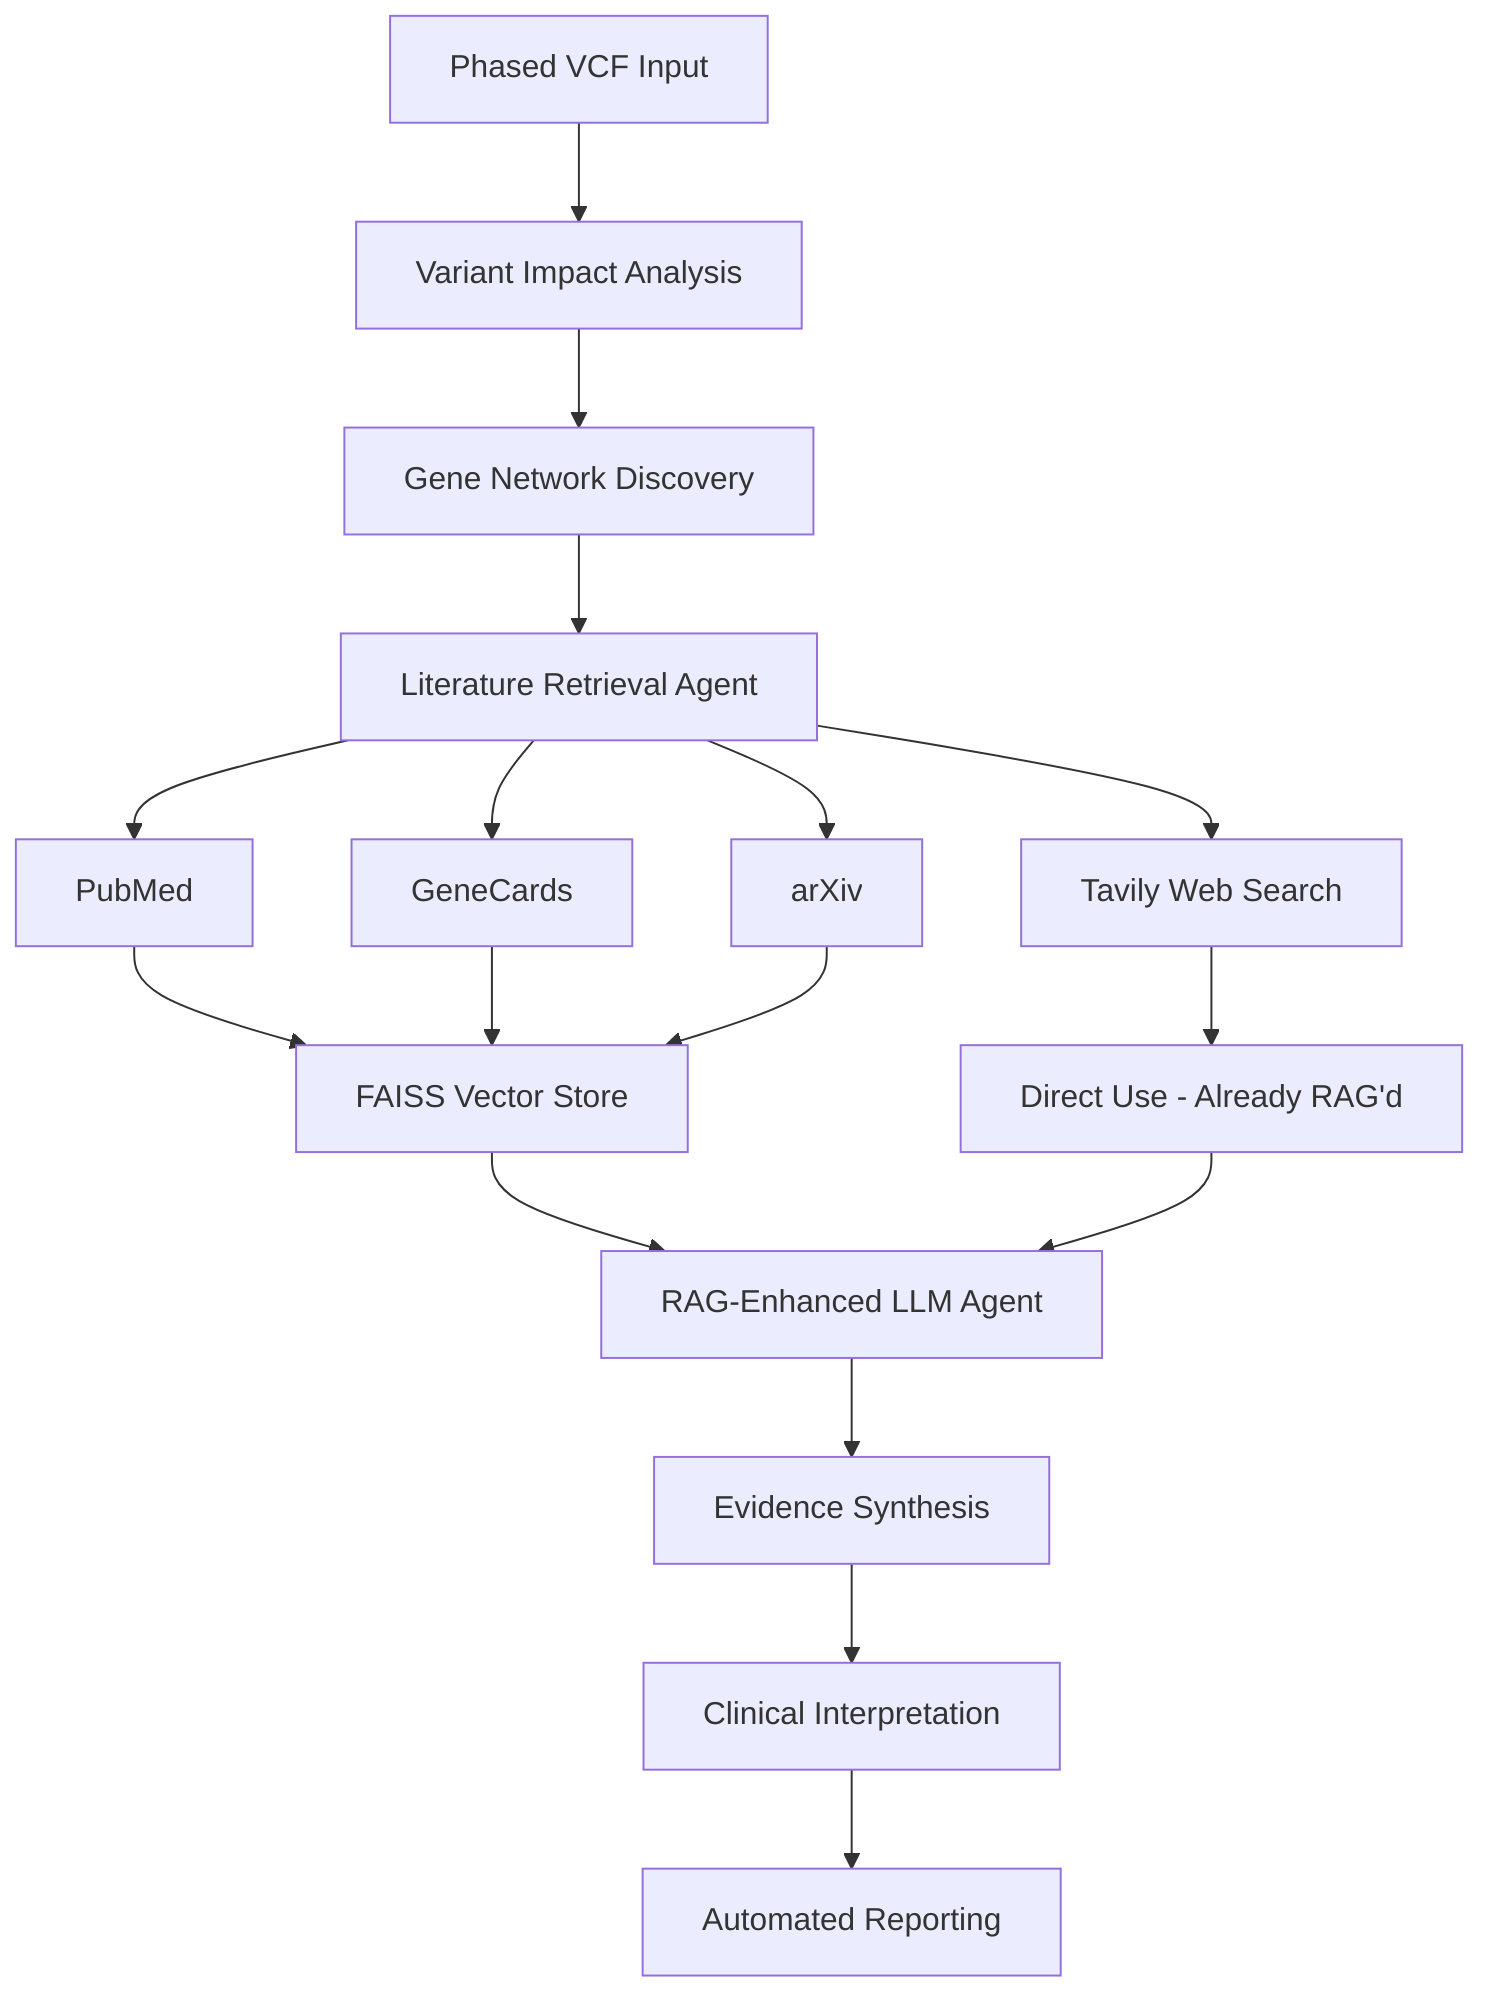 graph TD
    A[Phased VCF Input] --> B[Variant Impact Analysis]
    B --> C[Gene Network Discovery]
    C --> D[Literature Retrieval Agent]
    
    D --> D1[PubMed]
    D --> D2[GeneCards]
    D --> D3[arXiv]
    D --> D4[Tavily Web Search]
    
    D1 --> E1[FAISS Vector Store]
    D2 --> E1
    D3 --> E1
    D4 --> E2[Direct Use - Already RAG'd]
    
    E1 --> F[RAG-Enhanced LLM Agent]
    E2 --> F
    
    F --> G[Evidence Synthesis]
    G --> H[Clinical Interpretation]
    H --> I[Automated Reporting]